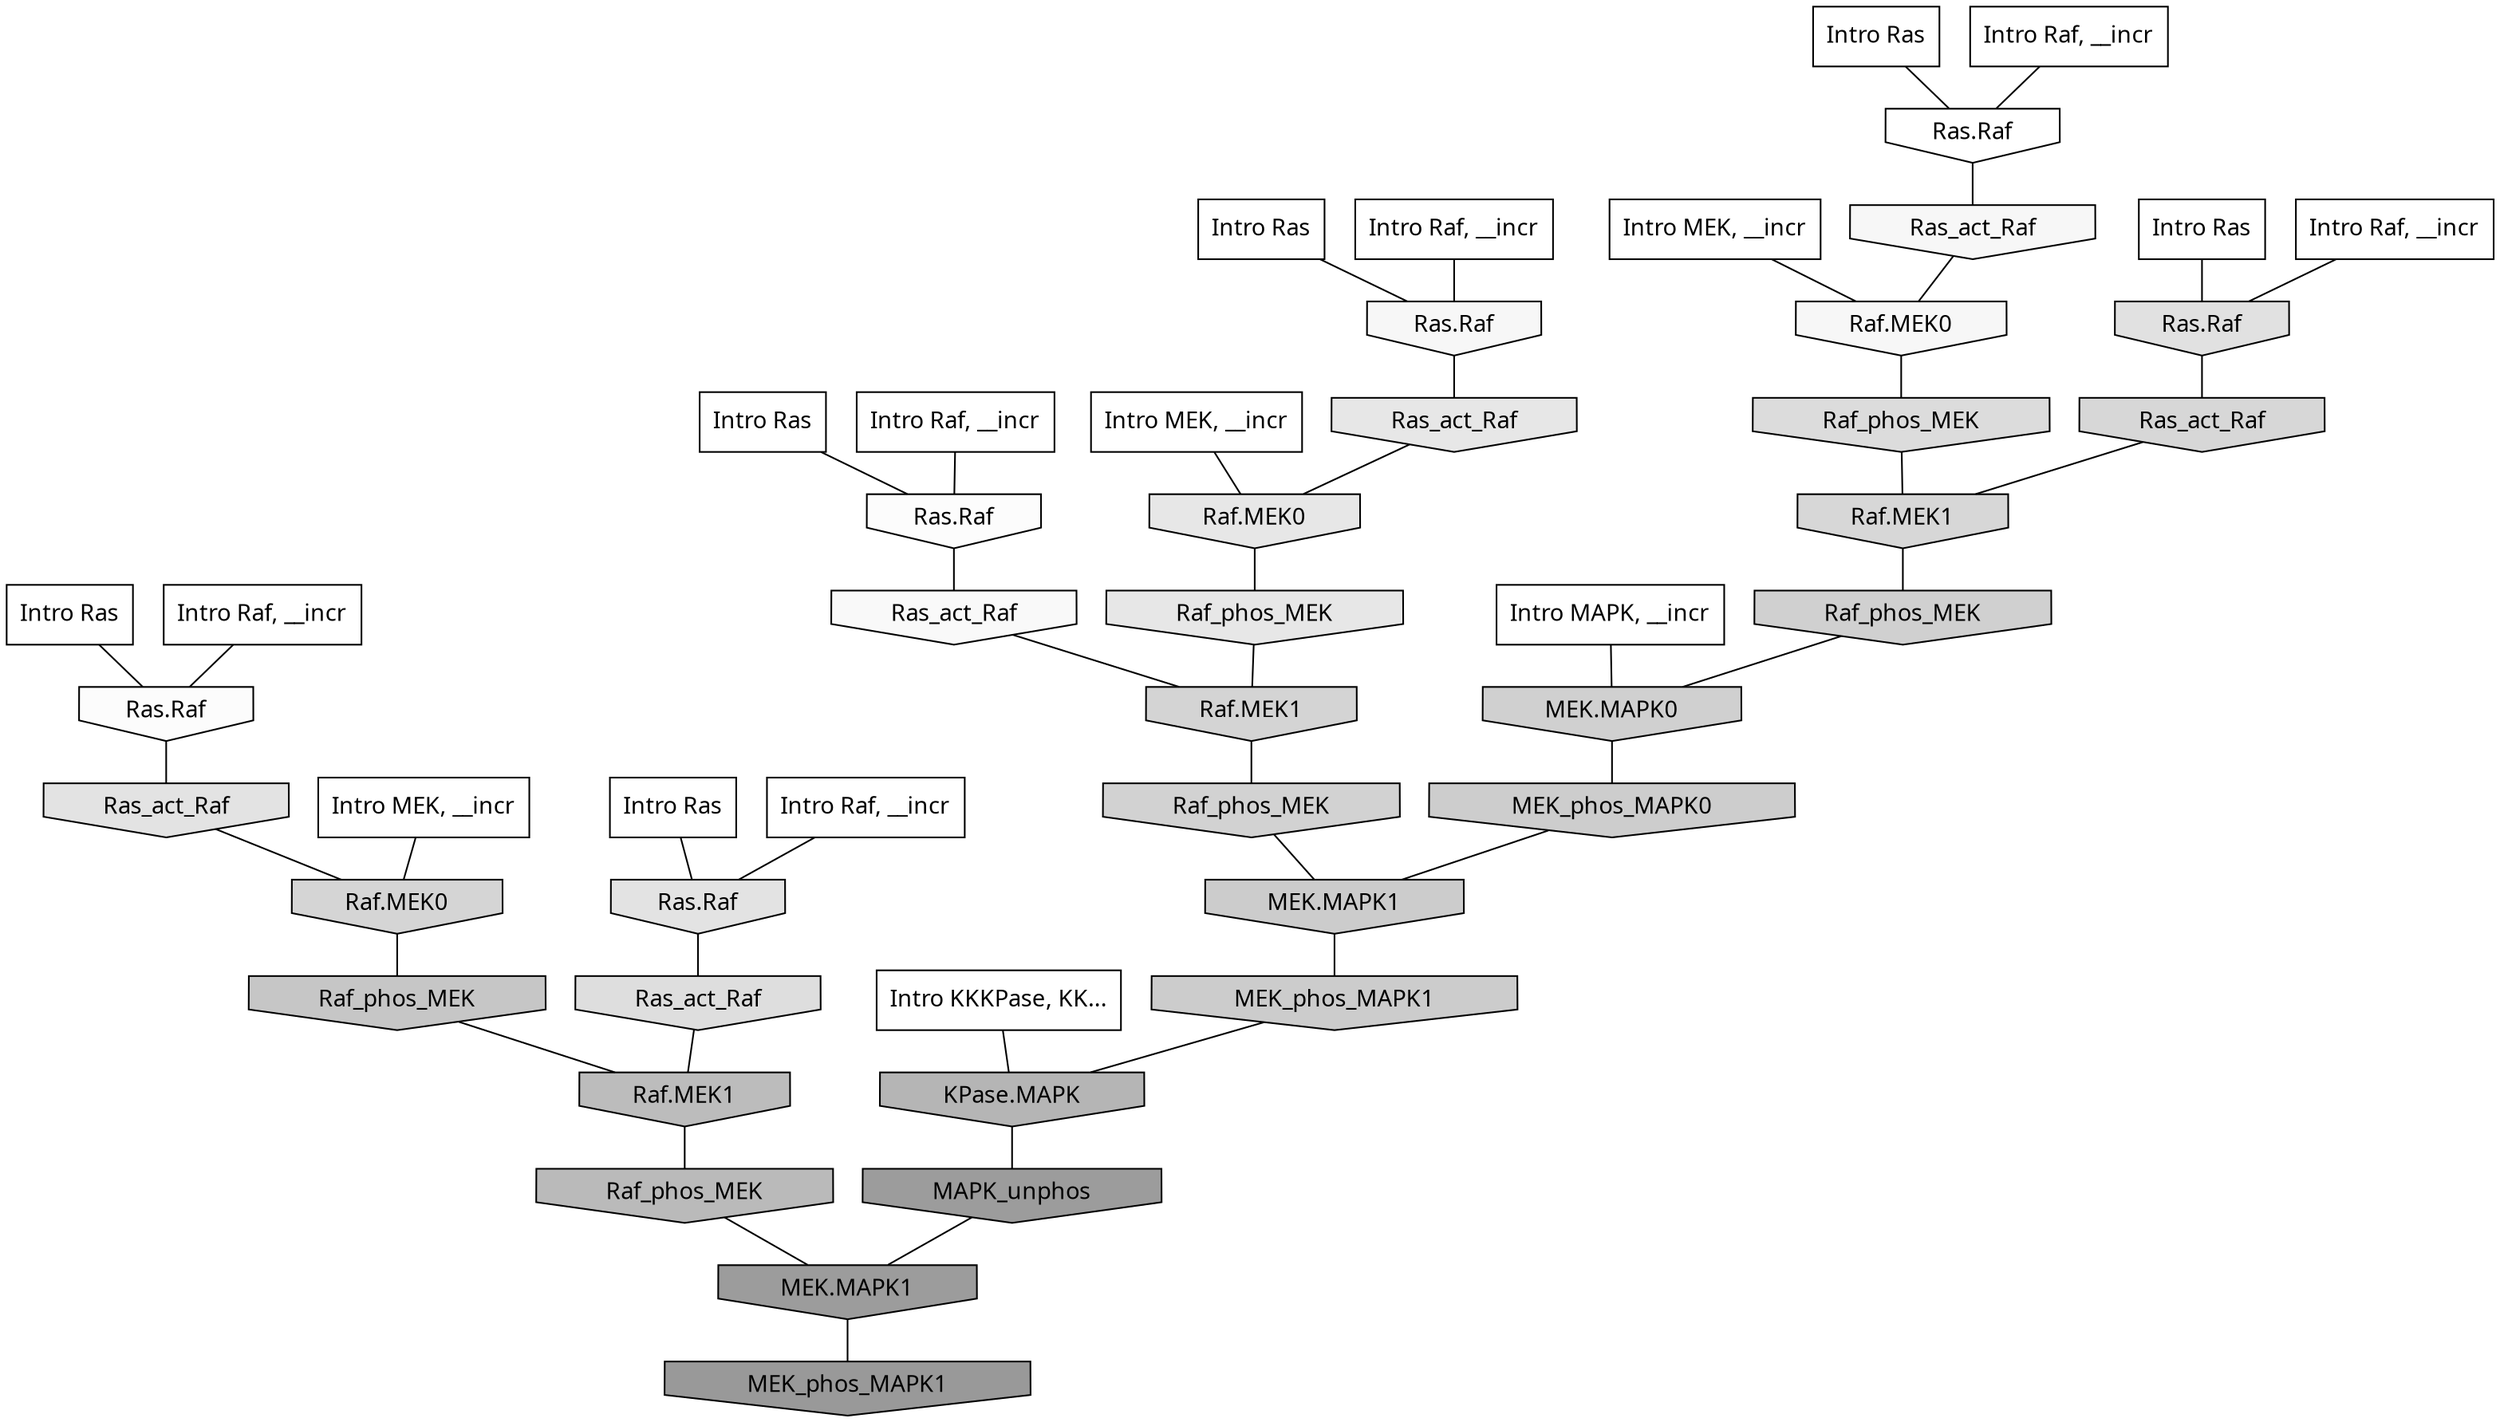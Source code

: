 digraph G{
  rankdir="TB";
  ranksep=0.30;
  node [fontname="CMU Serif"];
  edge [fontname="CMU Serif"];
  
  5 [label="Intro Ras", shape=rectangle, style=filled, fillcolor="0.000 0.000 1.000"]
  
  13 [label="Intro Ras", shape=rectangle, style=filled, fillcolor="0.000 0.000 1.000"]
  
  48 [label="Intro Ras", shape=rectangle, style=filled, fillcolor="0.000 0.000 1.000"]
  
  62 [label="Intro Ras", shape=rectangle, style=filled, fillcolor="0.000 0.000 1.000"]
  
  80 [label="Intro Ras", shape=rectangle, style=filled, fillcolor="0.000 0.000 1.000"]
  
  87 [label="Intro Ras", shape=rectangle, style=filled, fillcolor="0.000 0.000 1.000"]
  
  161 [label="Intro Raf, __incr", shape=rectangle, style=filled, fillcolor="0.000 0.000 1.000"]
  
  534 [label="Intro Raf, __incr", shape=rectangle, style=filled, fillcolor="0.000 0.000 1.000"]
  
  615 [label="Intro Raf, __incr", shape=rectangle, style=filled, fillcolor="0.000 0.000 1.000"]
  
  644 [label="Intro Raf, __incr", shape=rectangle, style=filled, fillcolor="0.000 0.000 1.000"]
  
  726 [label="Intro Raf, __incr", shape=rectangle, style=filled, fillcolor="0.000 0.000 1.000"]
  
  751 [label="Intro Raf, __incr", shape=rectangle, style=filled, fillcolor="0.000 0.000 1.000"]
  
  1252 [label="Intro MEK, __incr", shape=rectangle, style=filled, fillcolor="0.000 0.000 1.000"]
  
  1725 [label="Intro MEK, __incr", shape=rectangle, style=filled, fillcolor="0.000 0.000 1.000"]
  
  2041 [label="Intro MEK, __incr", shape=rectangle, style=filled, fillcolor="0.000 0.000 1.000"]
  
  2212 [label="Intro MAPK, __incr", shape=rectangle, style=filled, fillcolor="0.000 0.000 1.000"]
  
  3178 [label="Intro KKKPase, KK...", shape=rectangle, style=filled, fillcolor="0.000 0.000 1.000"]
  
  3250 [label="Ras.Raf", shape=invhouse, style=filled, fillcolor="0.000 0.000 1.000"]
  
  3453 [label="Ras.Raf", shape=invhouse, style=filled, fillcolor="0.000 0.000 0.988"]
  
  3470 [label="Ras.Raf", shape=invhouse, style=filled, fillcolor="0.000 0.000 0.987"]
  
  3685 [label="Ras_act_Raf", shape=invhouse, style=filled, fillcolor="0.000 0.000 0.973"]
  
  3809 [label="Ras_act_Raf", shape=invhouse, style=filled, fillcolor="0.000 0.000 0.968"]
  
  3812 [label="Raf.MEK0", shape=invhouse, style=filled, fillcolor="0.000 0.000 0.968"]
  
  3847 [label="Ras.Raf", shape=invhouse, style=filled, fillcolor="0.000 0.000 0.967"]
  
  5760 [label="Ras_act_Raf", shape=invhouse, style=filled, fillcolor="0.000 0.000 0.906"]
  
  5766 [label="Raf.MEK0", shape=invhouse, style=filled, fillcolor="0.000 0.000 0.906"]
  
  5874 [label="Raf_phos_MEK", shape=invhouse, style=filled, fillcolor="0.000 0.000 0.903"]
  
  6419 [label="Ras_act_Raf", shape=invhouse, style=filled, fillcolor="0.000 0.000 0.889"]
  
  6531 [label="Ras.Raf", shape=invhouse, style=filled, fillcolor="0.000 0.000 0.887"]
  
  6935 [label="Ras.Raf", shape=invhouse, style=filled, fillcolor="0.000 0.000 0.879"]
  
  7551 [label="Ras_act_Raf", shape=invhouse, style=filled, fillcolor="0.000 0.000 0.870"]
  
  8153 [label="Raf_phos_MEK", shape=invhouse, style=filled, fillcolor="0.000 0.000 0.860"]
  
  9477 [label="Ras_act_Raf", shape=invhouse, style=filled, fillcolor="0.000 0.000 0.841"]
  
  9485 [label="Raf.MEK1", shape=invhouse, style=filled, fillcolor="0.000 0.000 0.841"]
  
  10140 [label="Raf.MEK0", shape=invhouse, style=filled, fillcolor="0.000 0.000 0.833"]
  
  10283 [label="Raf.MEK1", shape=invhouse, style=filled, fillcolor="0.000 0.000 0.832"]
  
  11264 [label="Raf_phos_MEK", shape=invhouse, style=filled, fillcolor="0.000 0.000 0.822"]
  
  12068 [label="Raf_phos_MEK", shape=invhouse, style=filled, fillcolor="0.000 0.000 0.814"]
  
  12070 [label="MEK.MAPK0", shape=invhouse, style=filled, fillcolor="0.000 0.000 0.814"]
  
  13669 [label="MEK_phos_MAPK0", shape=invhouse, style=filled, fillcolor="0.000 0.000 0.801"]
  
  14152 [label="MEK.MAPK1", shape=invhouse, style=filled, fillcolor="0.000 0.000 0.798"]
  
  14188 [label="MEK_phos_MAPK1", shape=invhouse, style=filled, fillcolor="0.000 0.000 0.798"]
  
  16493 [label="Raf_phos_MEK", shape=invhouse, style=filled, fillcolor="0.000 0.000 0.777"]
  
  18781 [label="Raf.MEK1", shape=invhouse, style=filled, fillcolor="0.000 0.000 0.735"]
  
  19107 [label="Raf_phos_MEK", shape=invhouse, style=filled, fillcolor="0.000 0.000 0.727"]
  
  19826 [label="KPase.MAPK", shape=invhouse, style=filled, fillcolor="0.000 0.000 0.709"]
  
  22789 [label="MAPK_unphos", shape=invhouse, style=filled, fillcolor="0.000 0.000 0.610"]
  
  22791 [label="MEK.MAPK1", shape=invhouse, style=filled, fillcolor="0.000 0.000 0.610"]
  
  23154 [label="MEK_phos_MAPK1", shape=invhouse, style=filled, fillcolor="0.000 0.000 0.600"]
  
  
  22791 -> 23154 [dir=none, color="0.000 0.000 0.000"] 
  22789 -> 22791 [dir=none, color="0.000 0.000 0.000"] 
  19826 -> 22789 [dir=none, color="0.000 0.000 0.000"] 
  19107 -> 22791 [dir=none, color="0.000 0.000 0.000"] 
  18781 -> 19107 [dir=none, color="0.000 0.000 0.000"] 
  16493 -> 18781 [dir=none, color="0.000 0.000 0.000"] 
  14188 -> 19826 [dir=none, color="0.000 0.000 0.000"] 
  14152 -> 14188 [dir=none, color="0.000 0.000 0.000"] 
  13669 -> 14152 [dir=none, color="0.000 0.000 0.000"] 
  12070 -> 13669 [dir=none, color="0.000 0.000 0.000"] 
  12068 -> 12070 [dir=none, color="0.000 0.000 0.000"] 
  11264 -> 14152 [dir=none, color="0.000 0.000 0.000"] 
  10283 -> 11264 [dir=none, color="0.000 0.000 0.000"] 
  10140 -> 16493 [dir=none, color="0.000 0.000 0.000"] 
  9485 -> 12068 [dir=none, color="0.000 0.000 0.000"] 
  9477 -> 9485 [dir=none, color="0.000 0.000 0.000"] 
  8153 -> 9485 [dir=none, color="0.000 0.000 0.000"] 
  7551 -> 18781 [dir=none, color="0.000 0.000 0.000"] 
  6935 -> 9477 [dir=none, color="0.000 0.000 0.000"] 
  6531 -> 7551 [dir=none, color="0.000 0.000 0.000"] 
  6419 -> 10140 [dir=none, color="0.000 0.000 0.000"] 
  5874 -> 10283 [dir=none, color="0.000 0.000 0.000"] 
  5766 -> 5874 [dir=none, color="0.000 0.000 0.000"] 
  5760 -> 5766 [dir=none, color="0.000 0.000 0.000"] 
  3847 -> 5760 [dir=none, color="0.000 0.000 0.000"] 
  3812 -> 8153 [dir=none, color="0.000 0.000 0.000"] 
  3809 -> 3812 [dir=none, color="0.000 0.000 0.000"] 
  3685 -> 10283 [dir=none, color="0.000 0.000 0.000"] 
  3470 -> 3685 [dir=none, color="0.000 0.000 0.000"] 
  3453 -> 6419 [dir=none, color="0.000 0.000 0.000"] 
  3250 -> 3809 [dir=none, color="0.000 0.000 0.000"] 
  3178 -> 19826 [dir=none, color="0.000 0.000 0.000"] 
  2212 -> 12070 [dir=none, color="0.000 0.000 0.000"] 
  2041 -> 3812 [dir=none, color="0.000 0.000 0.000"] 
  1725 -> 10140 [dir=none, color="0.000 0.000 0.000"] 
  1252 -> 5766 [dir=none, color="0.000 0.000 0.000"] 
  751 -> 3847 [dir=none, color="0.000 0.000 0.000"] 
  726 -> 6531 [dir=none, color="0.000 0.000 0.000"] 
  644 -> 3470 [dir=none, color="0.000 0.000 0.000"] 
  615 -> 6935 [dir=none, color="0.000 0.000 0.000"] 
  534 -> 3453 [dir=none, color="0.000 0.000 0.000"] 
  161 -> 3250 [dir=none, color="0.000 0.000 0.000"] 
  87 -> 6531 [dir=none, color="0.000 0.000 0.000"] 
  80 -> 3250 [dir=none, color="0.000 0.000 0.000"] 
  62 -> 3847 [dir=none, color="0.000 0.000 0.000"] 
  48 -> 6935 [dir=none, color="0.000 0.000 0.000"] 
  13 -> 3470 [dir=none, color="0.000 0.000 0.000"] 
  5 -> 3453 [dir=none, color="0.000 0.000 0.000"] 
  
  }
